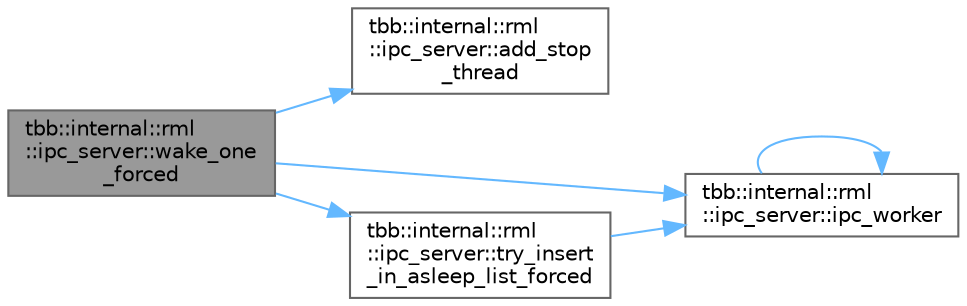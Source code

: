 digraph "tbb::internal::rml::ipc_server::wake_one_forced"
{
 // LATEX_PDF_SIZE
  bgcolor="transparent";
  edge [fontname=Helvetica,fontsize=10,labelfontname=Helvetica,labelfontsize=10];
  node [fontname=Helvetica,fontsize=10,shape=box,height=0.2,width=0.4];
  rankdir="LR";
  Node1 [id="Node000001",label="tbb::internal::rml\l::ipc_server::wake_one\l_forced",height=0.2,width=0.4,color="gray40", fillcolor="grey60", style="filled", fontcolor="black",tooltip="Equivalent of adding additional_slack to my_slack and waking up to 1 thread if my_slack permits."];
  Node1 -> Node2 [id="edge1_Node000001_Node000002",color="steelblue1",style="solid",tooltip=" "];
  Node2 [id="Node000002",label="tbb::internal::rml\l::ipc_server::add_stop\l_thread",height=0.2,width=0.4,color="grey40", fillcolor="white", style="filled",URL="$classtbb_1_1internal_1_1rml_1_1ipc__server.html#ae83aa370c39d72fc304e5c703284d8b6",tooltip="Add thread to stop list"];
  Node1 -> Node3 [id="edge2_Node000001_Node000003",color="steelblue1",style="solid",tooltip=" "];
  Node3 [id="Node000003",label="tbb::internal::rml\l::ipc_server::ipc_worker",height=0.2,width=0.4,color="grey40", fillcolor="white", style="filled",URL="$classtbb_1_1internal_1_1rml_1_1ipc__server.html#a7ebe6ed60119ff42ab9a06ed3ef3f518",tooltip=" "];
  Node3 -> Node3 [id="edge3_Node000003_Node000003",color="steelblue1",style="solid",tooltip=" "];
  Node1 -> Node4 [id="edge4_Node000001_Node000004",color="steelblue1",style="solid",tooltip=" "];
  Node4 [id="Node000004",label="tbb::internal::rml\l::ipc_server::try_insert\l_in_asleep_list_forced",height=0.2,width=0.4,color="grey40", fillcolor="white", style="filled",URL="$classtbb_1_1internal_1_1rml_1_1ipc__server.html#a6d0db8ddfd08895e283eecd45ba2c93e",tooltip="Try to add t to list of sleeping workers even if there is some work to do"];
  Node4 -> Node3 [id="edge5_Node000004_Node000003",color="steelblue1",style="solid",tooltip=" "];
}
